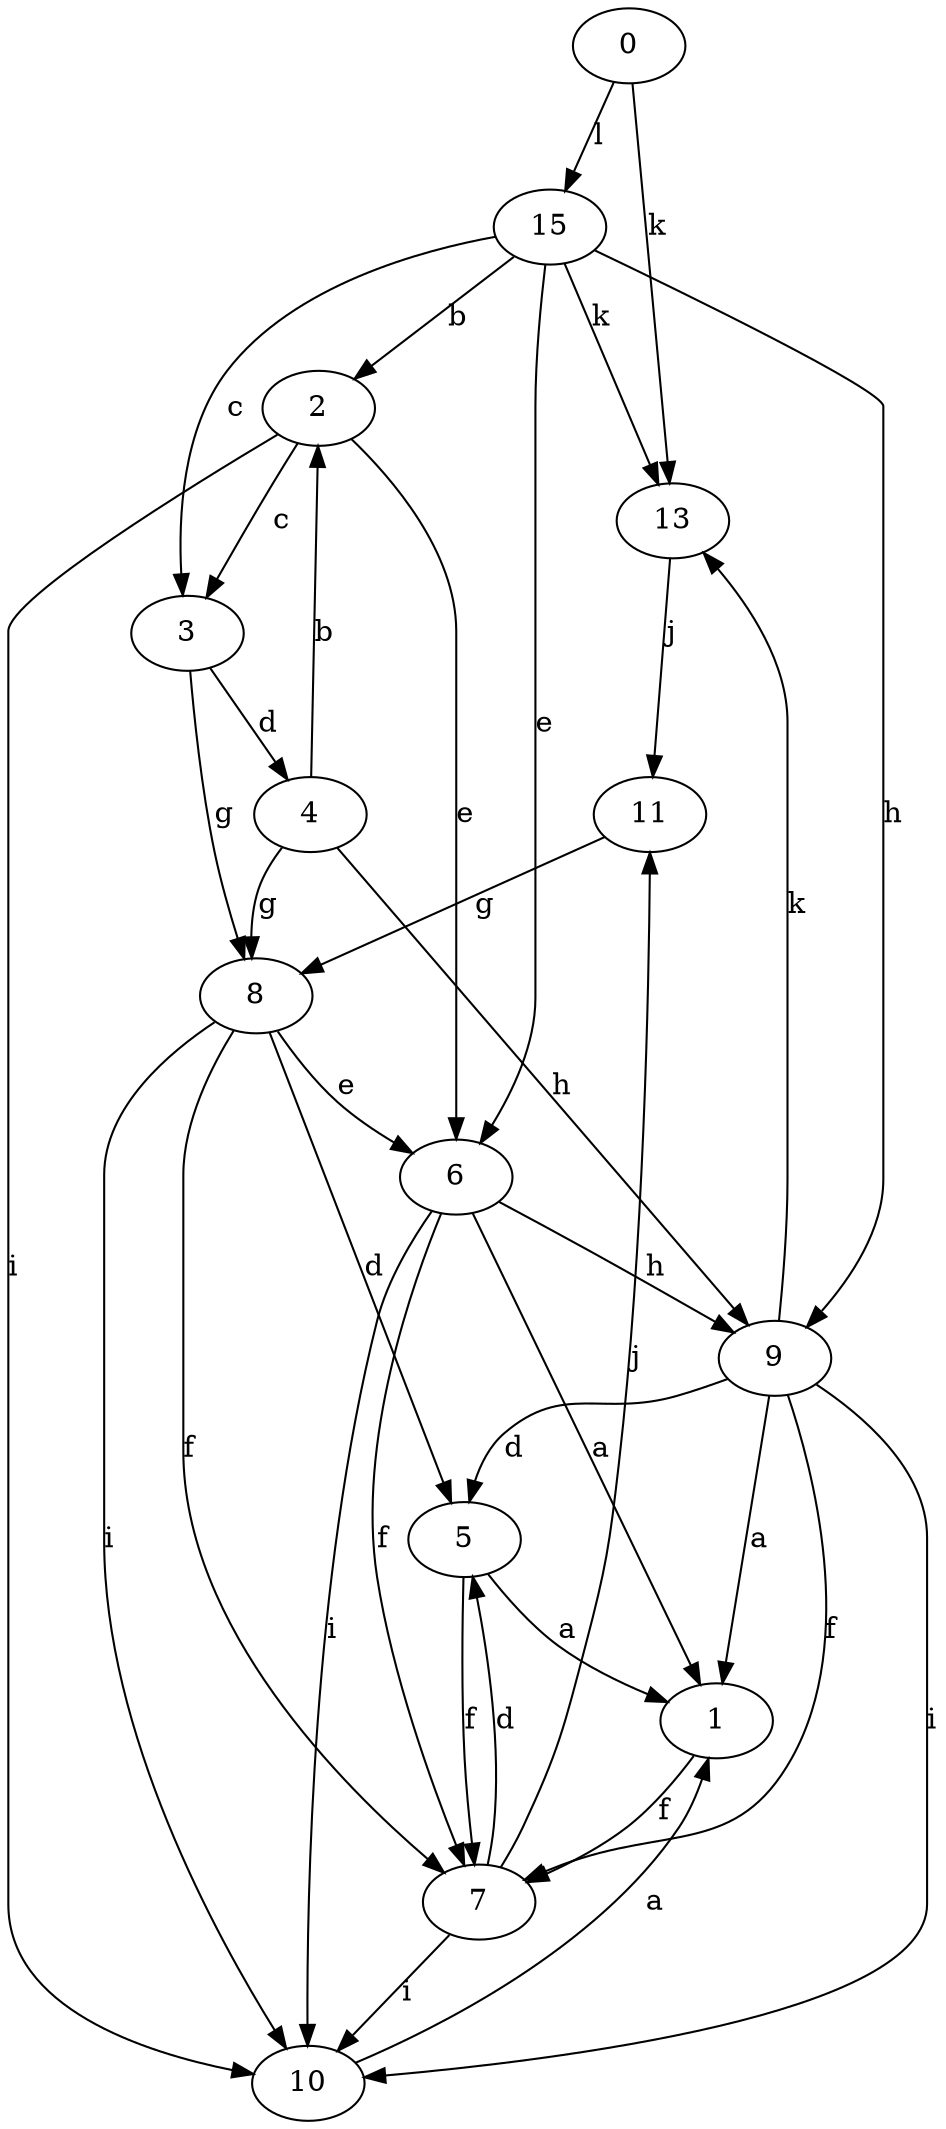 strict digraph  {
0;
1;
2;
3;
4;
5;
6;
7;
8;
9;
10;
11;
13;
15;
0 -> 13  [label=k];
0 -> 15  [label=l];
1 -> 7  [label=f];
2 -> 3  [label=c];
2 -> 6  [label=e];
2 -> 10  [label=i];
3 -> 4  [label=d];
3 -> 8  [label=g];
4 -> 2  [label=b];
4 -> 8  [label=g];
4 -> 9  [label=h];
5 -> 1  [label=a];
5 -> 7  [label=f];
6 -> 1  [label=a];
6 -> 7  [label=f];
6 -> 9  [label=h];
6 -> 10  [label=i];
7 -> 5  [label=d];
7 -> 10  [label=i];
7 -> 11  [label=j];
8 -> 5  [label=d];
8 -> 6  [label=e];
8 -> 7  [label=f];
8 -> 10  [label=i];
9 -> 1  [label=a];
9 -> 5  [label=d];
9 -> 7  [label=f];
9 -> 10  [label=i];
9 -> 13  [label=k];
10 -> 1  [label=a];
11 -> 8  [label=g];
13 -> 11  [label=j];
15 -> 2  [label=b];
15 -> 3  [label=c];
15 -> 6  [label=e];
15 -> 9  [label=h];
15 -> 13  [label=k];
}
